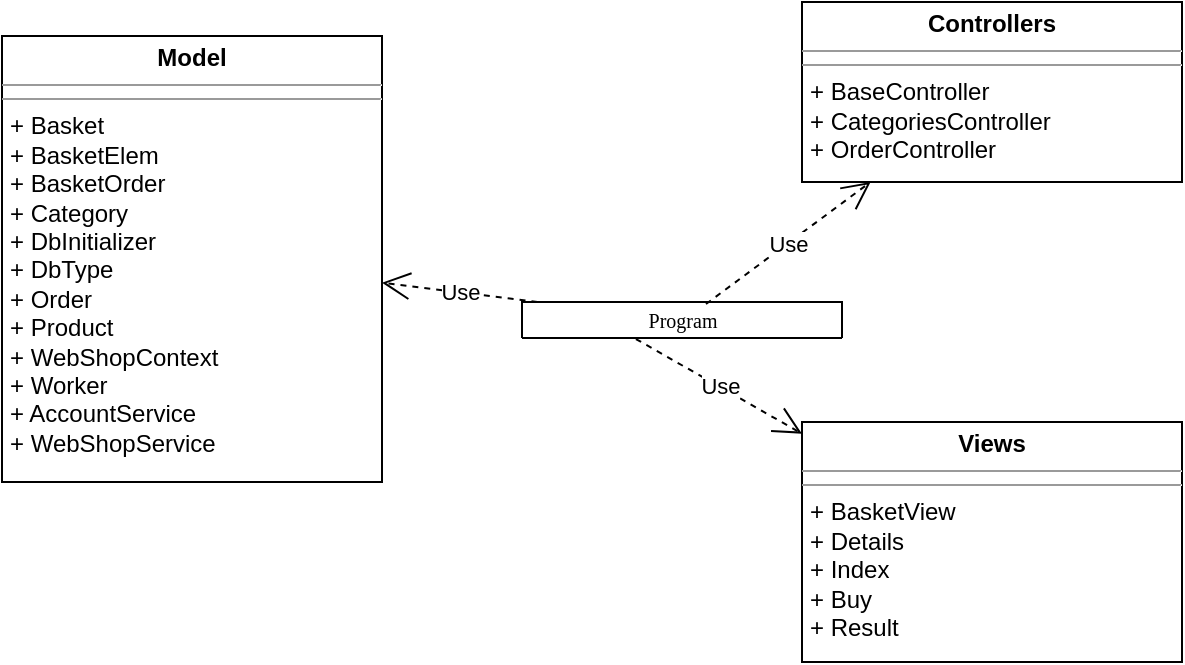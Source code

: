 <mxfile version="12.9.6" type="device"><diagram name="Page-1" id="c4acf3e9-155e-7222-9cf6-157b1a14988f"><mxGraphModel dx="1209" dy="445" grid="1" gridSize="10" guides="1" tooltips="1" connect="1" arrows="1" fold="1" page="1" pageScale="1" pageWidth="850" pageHeight="1100" background="#ffffff" math="0" shadow="0"><root><mxCell id="0"/><mxCell id="1" parent="0"/><mxCell id="5d2195bd80daf111-18" value="&lt;p style=&quot;margin: 0px ; margin-top: 4px ; text-align: center&quot;&gt;&lt;b&gt;Model&lt;/b&gt;&lt;/p&gt;&lt;hr size=&quot;1&quot;&gt;&lt;hr size=&quot;1&quot;&gt;&lt;p style=&quot;margin: 0px ; margin-left: 4px&quot;&gt;+ Basket&lt;/p&gt;&lt;p style=&quot;margin: 0px ; margin-left: 4px&quot;&gt;+ BasketElem&lt;/p&gt;&lt;p style=&quot;margin: 0px ; margin-left: 4px&quot;&gt;+ BasketOrder&lt;/p&gt;&lt;p style=&quot;margin: 0px ; margin-left: 4px&quot;&gt;+ Category&lt;/p&gt;&lt;p style=&quot;margin: 0px ; margin-left: 4px&quot;&gt;+ DbInitializer&lt;/p&gt;&lt;p style=&quot;margin: 0px ; margin-left: 4px&quot;&gt;+ DbType&lt;/p&gt;&lt;p style=&quot;margin: 0px ; margin-left: 4px&quot;&gt;+ Order&lt;/p&gt;&lt;p style=&quot;margin: 0px ; margin-left: 4px&quot;&gt;+ Product&lt;/p&gt;&lt;p style=&quot;margin: 0px ; margin-left: 4px&quot;&gt;+ WebShopContext&lt;/p&gt;&lt;p style=&quot;margin: 0px ; margin-left: 4px&quot;&gt;+ Worker&lt;/p&gt;&lt;p style=&quot;margin: 0px ; margin-left: 4px&quot;&gt;+ AccountService&lt;/p&gt;&lt;p style=&quot;margin: 0px ; margin-left: 4px&quot;&gt;+ WebShopService&lt;br&gt;&lt;/p&gt;" style="verticalAlign=top;align=left;overflow=fill;fontSize=12;fontFamily=Helvetica;html=1;rounded=0;shadow=0;comic=0;labelBackgroundColor=none;strokeWidth=1" parent="1" vertex="1"><mxGeometry x="60" y="87" width="190" height="223" as="geometry"/></mxCell><mxCell id="bWDLGrmyxk2HmsfCqeSQ-2" value="&lt;p style=&quot;margin: 0px ; margin-top: 4px ; text-align: center&quot;&gt;&lt;b&gt;Controllers&lt;/b&gt;&lt;/p&gt;&lt;hr size=&quot;1&quot;&gt;&lt;hr size=&quot;1&quot;&gt;&lt;p style=&quot;margin: 0px ; margin-left: 4px&quot;&gt;+ BaseController&lt;/p&gt;&lt;p style=&quot;margin: 0px ; margin-left: 4px&quot;&gt;+ CategoriesController&lt;/p&gt;&lt;p style=&quot;margin: 0px ; margin-left: 4px&quot;&gt;+ OrderController&lt;br&gt;&lt;/p&gt;" style="verticalAlign=top;align=left;overflow=fill;fontSize=12;fontFamily=Helvetica;html=1;rounded=0;shadow=0;comic=0;labelBackgroundColor=none;strokeWidth=1" vertex="1" parent="1"><mxGeometry x="460" y="70" width="190" height="90" as="geometry"/></mxCell><mxCell id="bWDLGrmyxk2HmsfCqeSQ-3" value="&lt;p style=&quot;margin: 0px ; margin-top: 4px ; text-align: center&quot;&gt;&lt;b&gt;Views&lt;/b&gt;&lt;/p&gt;&lt;hr size=&quot;1&quot;&gt;&lt;hr size=&quot;1&quot;&gt;&lt;p style=&quot;margin: 0px ; margin-left: 4px&quot;&gt;+ BasketView&lt;/p&gt;&lt;p style=&quot;margin: 0px ; margin-left: 4px&quot;&gt;+ Details&lt;/p&gt;&lt;p style=&quot;margin: 0px ; margin-left: 4px&quot;&gt;+ Index&lt;/p&gt;&lt;p style=&quot;margin: 0px ; margin-left: 4px&quot;&gt;+ Buy&lt;/p&gt;&lt;p style=&quot;margin: 0px ; margin-left: 4px&quot;&gt;+ Result&lt;br&gt;&lt;/p&gt;&lt;p style=&quot;margin: 0px ; margin-left: 4px&quot;&gt;&lt;br&gt;&lt;/p&gt;" style="verticalAlign=top;align=left;overflow=fill;fontSize=12;fontFamily=Helvetica;html=1;rounded=0;shadow=0;comic=0;labelBackgroundColor=none;strokeWidth=1" vertex="1" parent="1"><mxGeometry x="460" y="280" width="190" height="120" as="geometry"/></mxCell><mxCell id="bWDLGrmyxk2HmsfCqeSQ-4" value="Use" style="endArrow=open;endSize=12;dashed=1;html=1;exitX=0.356;exitY=1.028;exitDx=0;exitDy=0;exitPerimeter=0;" edge="1" parent="1" source="17acba5748e5396b-20" target="bWDLGrmyxk2HmsfCqeSQ-3"><mxGeometry width="160" relative="1" as="geometry"><mxPoint x="300" y="280" as="sourcePoint"/><mxPoint x="460" y="280" as="targetPoint"/></mxGeometry></mxCell><mxCell id="bWDLGrmyxk2HmsfCqeSQ-5" value="Use" style="endArrow=open;endSize=12;dashed=1;html=1;" edge="1" parent="1" source="17acba5748e5396b-20" target="5d2195bd80daf111-18"><mxGeometry width="160" relative="1" as="geometry"><mxPoint x="346.96" y="218.004" as="sourcePoint"/><mxPoint x="470" y="292.489" as="targetPoint"/></mxGeometry></mxCell><mxCell id="17acba5748e5396b-20" value="Program" style="swimlane;html=1;fontStyle=0;childLayout=stackLayout;horizontal=1;startSize=26;fillColor=none;horizontalStack=0;resizeParent=1;resizeLast=0;collapsible=1;marginBottom=0;swimlaneFillColor=#ffffff;rounded=0;shadow=0;comic=0;labelBackgroundColor=none;strokeWidth=1;fontFamily=Verdana;fontSize=10;align=center;" parent="1" vertex="1"><mxGeometry x="320" y="220" width="160" height="18" as="geometry"/></mxCell><mxCell id="bWDLGrmyxk2HmsfCqeSQ-6" value="Use" style="endArrow=open;endSize=12;dashed=1;html=1;exitX=0.575;exitY=0.056;exitDx=0;exitDy=0;exitPerimeter=0;" edge="1" parent="1" source="17acba5748e5396b-20" target="bWDLGrmyxk2HmsfCqeSQ-2"><mxGeometry width="160" relative="1" as="geometry"><mxPoint x="337.705" y="230" as="sourcePoint"/><mxPoint x="260" y="220.327" as="targetPoint"/></mxGeometry></mxCell></root></mxGraphModel></diagram></mxfile>